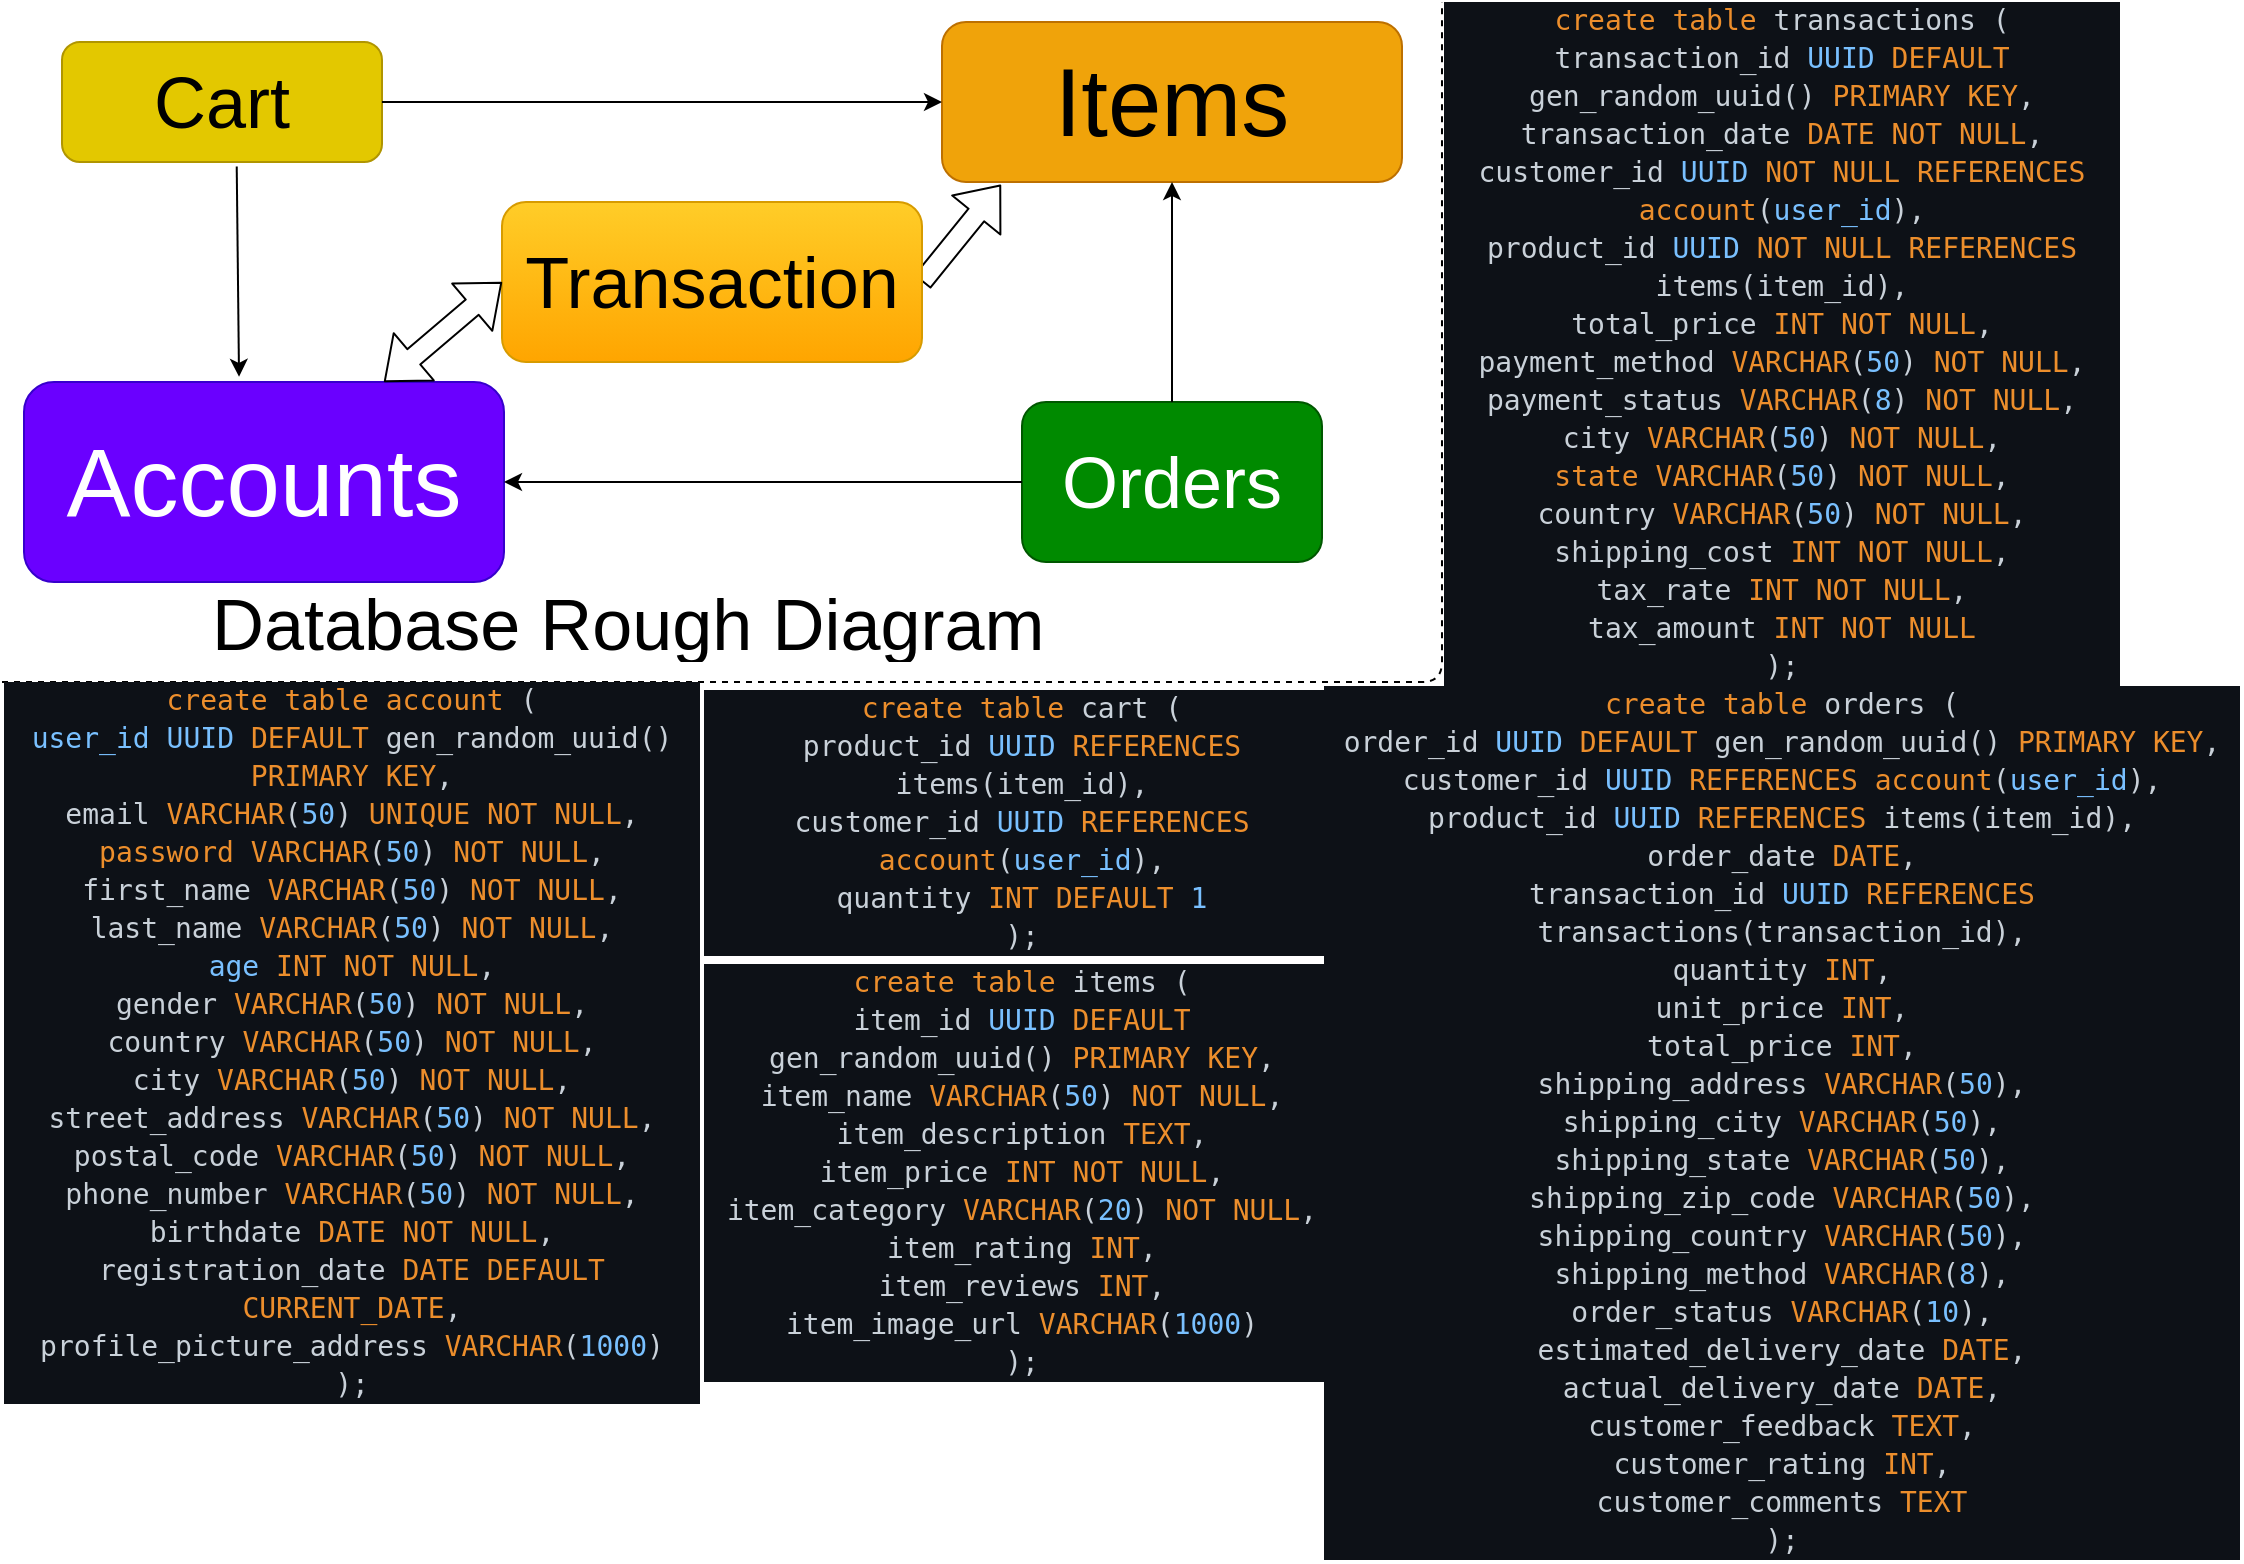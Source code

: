 <mxfile>
    <diagram id="UKlGF6lhkl7mg2qdfQSS" name="Page-1">
        <mxGraphModel dx="819" dy="1604" grid="1" gridSize="10" guides="1" tooltips="1" connect="1" arrows="1" fold="1" page="1" pageScale="1" pageWidth="827" pageHeight="1169" math="0" shadow="0">
            <root>
                <mxCell id="0"/>
                <mxCell id="1" parent="0"/>
                <mxCell id="2" value="&lt;font style=&quot;font-size: 48px;&quot;&gt;Items&lt;/font&gt;" style="rounded=1;whiteSpace=wrap;html=1;fillColor=#f0a30a;fontColor=#000000;strokeColor=#BD7000;" parent="1" vertex="1">
                    <mxGeometry x="470" y="10" width="230" height="80" as="geometry"/>
                </mxCell>
                <mxCell id="4" value="&lt;font style=&quot;font-size: 48px;&quot;&gt;Accounts&lt;/font&gt;" style="rounded=1;whiteSpace=wrap;html=1;fontSize=36;fillColor=#6a00ff;fontColor=#ffffff;strokeColor=#3700CC;" parent="1" vertex="1">
                    <mxGeometry x="11" y="190" width="240" height="100" as="geometry"/>
                </mxCell>
                <mxCell id="5" value="Orders" style="rounded=1;whiteSpace=wrap;html=1;fontSize=36;fillColor=#008a00;strokeColor=#005700;fontColor=#ffffff;" parent="1" vertex="1">
                    <mxGeometry x="510" y="200" width="150" height="80" as="geometry"/>
                </mxCell>
                <mxCell id="6" value="Cart" style="rounded=1;whiteSpace=wrap;html=1;fontSize=36;fillColor=#e3c800;fontColor=#000000;strokeColor=#B09500;" parent="1" vertex="1">
                    <mxGeometry x="30" y="20" width="160" height="60" as="geometry"/>
                </mxCell>
                <mxCell id="16" value="" style="endArrow=classic;html=1;fontSize=36;exitX=0.5;exitY=0;exitDx=0;exitDy=0;entryX=0.5;entryY=1;entryDx=0;entryDy=0;" parent="1" source="5" target="2" edge="1">
                    <mxGeometry width="50" height="50" relative="1" as="geometry">
                        <mxPoint x="310" y="280" as="sourcePoint"/>
                        <mxPoint x="120" y="120" as="targetPoint"/>
                        <Array as="points"/>
                    </mxGeometry>
                </mxCell>
                <mxCell id="17" value="" style="endArrow=classic;html=1;fontSize=36;exitX=1;exitY=0.5;exitDx=0;exitDy=0;entryX=0;entryY=0.5;entryDx=0;entryDy=0;" parent="1" source="6" target="2" edge="1">
                    <mxGeometry width="50" height="50" relative="1" as="geometry">
                        <mxPoint x="310" y="280" as="sourcePoint"/>
                        <mxPoint x="510" y="70" as="targetPoint"/>
                        <Array as="points"/>
                    </mxGeometry>
                </mxCell>
                <mxCell id="22" value="" style="endArrow=classic;html=1;fontSize=36;exitX=0.546;exitY=1.038;exitDx=0;exitDy=0;exitPerimeter=0;entryX=0.448;entryY=-0.026;entryDx=0;entryDy=0;entryPerimeter=0;" parent="1" source="6" target="4" edge="1">
                    <mxGeometry width="50" height="50" relative="1" as="geometry">
                        <mxPoint x="330" y="280" as="sourcePoint"/>
                        <mxPoint x="120" y="180" as="targetPoint"/>
                    </mxGeometry>
                </mxCell>
                <mxCell id="23" value="" style="endArrow=classic;html=1;fontSize=36;exitX=0;exitY=0.5;exitDx=0;exitDy=0;entryX=1;entryY=0.5;entryDx=0;entryDy=0;" parent="1" source="5" target="4" edge="1">
                    <mxGeometry width="50" height="50" relative="1" as="geometry">
                        <mxPoint x="330" y="280" as="sourcePoint"/>
                        <mxPoint x="380" y="230" as="targetPoint"/>
                    </mxGeometry>
                </mxCell>
                <mxCell id="24" value="" style="endArrow=none;dashed=1;html=1;" parent="1" edge="1">
                    <mxGeometry width="50" height="50" relative="1" as="geometry">
                        <mxPoint y="340" as="sourcePoint"/>
                        <mxPoint x="720" as="targetPoint"/>
                        <Array as="points">
                            <mxPoint x="720" y="340"/>
                        </Array>
                    </mxGeometry>
                </mxCell>
                <mxCell id="26" value="&lt;font style=&quot;font-size: 36px;&quot;&gt;Database Rough Diagram&lt;/font&gt;" style="text;html=1;strokeColor=none;fillColor=none;spacing=5;spacingTop=-20;whiteSpace=wrap;overflow=hidden;rounded=0;" parent="1" vertex="1">
                    <mxGeometry x="100" y="300" width="440" height="30" as="geometry"/>
                </mxCell>
                <mxCell id="27" value="&lt;div style=&quot;color: rgb(230, 237, 243); background-color: rgb(13, 17, 23); font-family: &amp;quot;Fira Code&amp;quot;, &amp;quot;Droid Sans Mono&amp;quot;, &amp;quot;monospace&amp;quot;, monospace, &amp;quot;Droid Sans Mono&amp;quot;, &amp;quot;monospace&amp;quot;, monospace; font-weight: normal; font-size: 14px; line-height: 19px;&quot;&gt;&lt;div style=&quot;color: rgb(201, 209, 217); line-height: 19px;&quot;&gt;&lt;div&gt;&lt;span style=&quot;color: #ec8e2c;&quot;&gt;create&lt;/span&gt; &lt;span style=&quot;color: #ec8e2c;&quot;&gt;table&lt;/span&gt; items (&lt;/div&gt;&lt;div&gt;  item_id &lt;span style=&quot;color: #79c0ff;&quot;&gt;UUID&lt;/span&gt; &lt;span style=&quot;color: #ec8e2c;&quot;&gt;DEFAULT&lt;/span&gt; gen_random_uuid() &lt;span style=&quot;color: #ec8e2c;&quot;&gt;PRIMARY&lt;/span&gt; &lt;span style=&quot;color: #ec8e2c;&quot;&gt;KEY&lt;/span&gt;,&lt;/div&gt;&lt;div&gt;  item_name &lt;span style=&quot;color: #ec8e2c;&quot;&gt;VARCHAR&lt;/span&gt;(&lt;span style=&quot;color: #79c0ff;&quot;&gt;50&lt;/span&gt;) &lt;span style=&quot;color: #ec8e2c;&quot;&gt;NOT&lt;/span&gt; &lt;span style=&quot;color: #ec8e2c;&quot;&gt;NULL&lt;/span&gt;,&lt;/div&gt;&lt;div&gt;  item_description &lt;span style=&quot;color: #ec8e2c;&quot;&gt;TEXT&lt;/span&gt;,&lt;/div&gt;&lt;div&gt;  item_price &lt;span style=&quot;color: #ec8e2c;&quot;&gt;INT&lt;/span&gt; &lt;span style=&quot;color: #ec8e2c;&quot;&gt;NOT&lt;/span&gt; &lt;span style=&quot;color: #ec8e2c;&quot;&gt;NULL&lt;/span&gt;,&lt;/div&gt;&lt;div&gt;  item_category &lt;span style=&quot;color: #ec8e2c;&quot;&gt;VARCHAR&lt;/span&gt;(&lt;span style=&quot;color: #79c0ff;&quot;&gt;20&lt;/span&gt;) &lt;span style=&quot;color: #ec8e2c;&quot;&gt;NOT&lt;/span&gt; &lt;span style=&quot;color: #ec8e2c;&quot;&gt;NULL&lt;/span&gt;,&lt;/div&gt;&lt;div&gt;  item_rating &lt;span style=&quot;color: #ec8e2c;&quot;&gt;INT&lt;/span&gt;,&lt;/div&gt;&lt;div&gt;  item_reviews &lt;span style=&quot;color: #ec8e2c;&quot;&gt;INT&lt;/span&gt;,&lt;/div&gt;&lt;div&gt;  item_image_url &lt;span style=&quot;color: #ec8e2c;&quot;&gt;VARCHAR&lt;/span&gt;(&lt;span style=&quot;color: #79c0ff;&quot;&gt;1000&lt;/span&gt;)&lt;/div&gt;&lt;div&gt;);&lt;/div&gt;&lt;/div&gt;&lt;/div&gt;" style="text;html=1;strokeColor=none;fillColor=none;align=center;verticalAlign=middle;whiteSpace=wrap;rounded=0;" parent="1" vertex="1">
                    <mxGeometry x="350" y="480" width="320" height="210" as="geometry"/>
                </mxCell>
                <mxCell id="28" value="&lt;div style=&quot;background-color: rgb(13, 17, 23); font-family: &amp;quot;Fira Code&amp;quot;, &amp;quot;Droid Sans Mono&amp;quot;, &amp;quot;monospace&amp;quot;, monospace, &amp;quot;Droid Sans Mono&amp;quot;, &amp;quot;monospace&amp;quot;, monospace; font-weight: normal; font-size: 14px; line-height: 19px; color: rgb(230, 237, 243);&quot;&gt;&lt;div style=&quot;color: rgb(201, 209, 217); line-height: 19px;&quot;&gt;&lt;div style=&quot;line-height: 19px;&quot;&gt;&lt;div&gt;&lt;span style=&quot;color: #ec8e2c;&quot;&gt;create&lt;/span&gt; &lt;span style=&quot;color: #ec8e2c;&quot;&gt;table&lt;/span&gt; &lt;span style=&quot;color: #ec8e2c;&quot;&gt;account&lt;/span&gt; (&lt;/div&gt;&lt;div&gt;    &lt;span style=&quot;color: #79c0ff;&quot;&gt;user_id&lt;/span&gt; &lt;span style=&quot;color: #79c0ff;&quot;&gt;UUID&lt;/span&gt; &lt;span style=&quot;color: #ec8e2c;&quot;&gt;DEFAULT&lt;/span&gt; gen_random_uuid() &lt;span style=&quot;color: #ec8e2c;&quot;&gt;PRIMARY&lt;/span&gt; &lt;span style=&quot;color: #ec8e2c;&quot;&gt;KEY&lt;/span&gt;,&lt;/div&gt;&lt;div&gt;    email &lt;span style=&quot;color: #ec8e2c;&quot;&gt;VARCHAR&lt;/span&gt;(&lt;span style=&quot;color: #79c0ff;&quot;&gt;50&lt;/span&gt;) &lt;span style=&quot;color: #ec8e2c;&quot;&gt;UNIQUE&lt;/span&gt; &lt;span style=&quot;color: #ec8e2c;&quot;&gt;NOT&lt;/span&gt; &lt;span style=&quot;color: #ec8e2c;&quot;&gt;NULL&lt;/span&gt;,&lt;/div&gt;&lt;div&gt;    &lt;span style=&quot;color: #ec8e2c;&quot;&gt;password&lt;/span&gt; &lt;span style=&quot;color: #ec8e2c;&quot;&gt;VARCHAR&lt;/span&gt;(&lt;span style=&quot;color: #79c0ff;&quot;&gt;50&lt;/span&gt;) &lt;span style=&quot;color: #ec8e2c;&quot;&gt;NOT&lt;/span&gt; &lt;span style=&quot;color: #ec8e2c;&quot;&gt;NULL&lt;/span&gt;,&lt;/div&gt;&lt;div&gt;    first_name &lt;span style=&quot;color: #ec8e2c;&quot;&gt;VARCHAR&lt;/span&gt;(&lt;span style=&quot;color: #79c0ff;&quot;&gt;50&lt;/span&gt;) &lt;span style=&quot;color: #ec8e2c;&quot;&gt;NOT&lt;/span&gt; &lt;span style=&quot;color: #ec8e2c;&quot;&gt;NULL&lt;/span&gt;,&lt;/div&gt;&lt;div&gt;    last_name &lt;span style=&quot;color: #ec8e2c;&quot;&gt;VARCHAR&lt;/span&gt;(&lt;span style=&quot;color: #79c0ff;&quot;&gt;50&lt;/span&gt;) &lt;span style=&quot;color: #ec8e2c;&quot;&gt;NOT&lt;/span&gt; &lt;span style=&quot;color: #ec8e2c;&quot;&gt;NULL&lt;/span&gt;,&lt;/div&gt;&lt;div&gt;    &lt;span style=&quot;color: #79c0ff;&quot;&gt;age&lt;/span&gt; &lt;span style=&quot;color: #ec8e2c;&quot;&gt;INT&lt;/span&gt; &lt;span style=&quot;color: #ec8e2c;&quot;&gt;NOT&lt;/span&gt; &lt;span style=&quot;color: #ec8e2c;&quot;&gt;NULL&lt;/span&gt;,&lt;/div&gt;&lt;div&gt;    gender &lt;span style=&quot;color: #ec8e2c;&quot;&gt;VARCHAR&lt;/span&gt;(&lt;span style=&quot;color: #79c0ff;&quot;&gt;50&lt;/span&gt;) &lt;span style=&quot;color: #ec8e2c;&quot;&gt;NOT&lt;/span&gt; &lt;span style=&quot;color: #ec8e2c;&quot;&gt;NULL&lt;/span&gt;,&lt;/div&gt;&lt;div&gt;    country &lt;span style=&quot;color: #ec8e2c;&quot;&gt;VARCHAR&lt;/span&gt;(&lt;span style=&quot;color: #79c0ff;&quot;&gt;50&lt;/span&gt;) &lt;span style=&quot;color: #ec8e2c;&quot;&gt;NOT&lt;/span&gt; &lt;span style=&quot;color: #ec8e2c;&quot;&gt;NULL&lt;/span&gt;,&lt;/div&gt;&lt;div&gt;    city &lt;span style=&quot;color: #ec8e2c;&quot;&gt;VARCHAR&lt;/span&gt;(&lt;span style=&quot;color: #79c0ff;&quot;&gt;50&lt;/span&gt;) &lt;span style=&quot;color: #ec8e2c;&quot;&gt;NOT&lt;/span&gt; &lt;span style=&quot;color: #ec8e2c;&quot;&gt;NULL&lt;/span&gt;,&lt;/div&gt;&lt;div&gt;    street_address &lt;span style=&quot;color: #ec8e2c;&quot;&gt;VARCHAR&lt;/span&gt;(&lt;span style=&quot;color: #79c0ff;&quot;&gt;50&lt;/span&gt;) &lt;span style=&quot;color: #ec8e2c;&quot;&gt;NOT&lt;/span&gt; &lt;span style=&quot;color: #ec8e2c;&quot;&gt;NULL&lt;/span&gt;,&lt;/div&gt;&lt;div&gt;    postal_code &lt;span style=&quot;color: #ec8e2c;&quot;&gt;VARCHAR&lt;/span&gt;(&lt;span style=&quot;color: #79c0ff;&quot;&gt;50&lt;/span&gt;) &lt;span style=&quot;color: #ec8e2c;&quot;&gt;NOT&lt;/span&gt; &lt;span style=&quot;color: #ec8e2c;&quot;&gt;NULL&lt;/span&gt;,&lt;/div&gt;&lt;div&gt;    phone_number &lt;span style=&quot;color: #ec8e2c;&quot;&gt;VARCHAR&lt;/span&gt;(&lt;span style=&quot;color: #79c0ff;&quot;&gt;50&lt;/span&gt;) &lt;span style=&quot;color: #ec8e2c;&quot;&gt;NOT&lt;/span&gt; &lt;span style=&quot;color: #ec8e2c;&quot;&gt;NULL&lt;/span&gt;,&lt;/div&gt;&lt;div&gt;    birthdate &lt;span style=&quot;color: #ec8e2c;&quot;&gt;DATE&lt;/span&gt; &lt;span style=&quot;color: #ec8e2c;&quot;&gt;NOT&lt;/span&gt; &lt;span style=&quot;color: #ec8e2c;&quot;&gt;NULL&lt;/span&gt;,&lt;/div&gt;&lt;div&gt;    registration_date &lt;span style=&quot;color: #ec8e2c;&quot;&gt;DATE&lt;/span&gt; &lt;span style=&quot;color: #ec8e2c;&quot;&gt;DEFAULT&lt;/span&gt; &lt;span style=&quot;color: #ec8e2c;&quot;&gt;CURRENT_DATE&lt;/span&gt;,&lt;/div&gt;&lt;div&gt;    profile_picture_address &lt;span style=&quot;color: #ec8e2c;&quot;&gt;VARCHAR&lt;/span&gt;(&lt;span style=&quot;color: #79c0ff;&quot;&gt;1000&lt;/span&gt;)&lt;/div&gt;&lt;div&gt;);&lt;/div&gt;&lt;/div&gt;&lt;/div&gt;&lt;/div&gt;" style="text;html=1;strokeColor=none;fillColor=none;align=center;verticalAlign=middle;whiteSpace=wrap;rounded=0;" parent="1" vertex="1">
                    <mxGeometry y="340" width="350" height="360" as="geometry"/>
                </mxCell>
                <mxCell id="29" value="&lt;div style=&quot;color: rgb(230, 237, 243); background-color: rgb(13, 17, 23); font-family: &amp;quot;Fira Code&amp;quot;, &amp;quot;Droid Sans Mono&amp;quot;, &amp;quot;monospace&amp;quot;, monospace, &amp;quot;Droid Sans Mono&amp;quot;, &amp;quot;monospace&amp;quot;, monospace; font-weight: normal; font-size: 14px; line-height: 19px;&quot;&gt;&lt;div style=&quot;color: rgb(201, 209, 217); line-height: 19px;&quot;&gt;&lt;div&gt;&lt;span style=&quot;color: #ec8e2c;&quot;&gt;create&lt;/span&gt; &lt;span style=&quot;color: #ec8e2c;&quot;&gt;table&lt;/span&gt; transactions (&lt;/div&gt;&lt;div&gt;transaction_id &lt;span style=&quot;color: #79c0ff;&quot;&gt;UUID&lt;/span&gt; &lt;span style=&quot;color: #ec8e2c;&quot;&gt;DEFAULT&lt;/span&gt; gen_random_uuid() &lt;span style=&quot;color: #ec8e2c;&quot;&gt;PRIMARY&lt;/span&gt; &lt;span style=&quot;color: #ec8e2c;&quot;&gt;KEY&lt;/span&gt;,&lt;/div&gt;&lt;div&gt;transaction_date &lt;span style=&quot;color: #ec8e2c;&quot;&gt;DATE&lt;/span&gt; &lt;span style=&quot;color: #ec8e2c;&quot;&gt;NOT&lt;/span&gt; &lt;span style=&quot;color: #ec8e2c;&quot;&gt;NULL&lt;/span&gt;,&lt;/div&gt;&lt;div&gt;customer_id &lt;span style=&quot;color: #79c0ff;&quot;&gt;UUID&lt;/span&gt; &lt;span style=&quot;color: #ec8e2c;&quot;&gt;NOT&lt;/span&gt; &lt;span style=&quot;color: #ec8e2c;&quot;&gt;NULL&lt;/span&gt; &lt;span style=&quot;color: #ec8e2c;&quot;&gt;REFERENCES&lt;/span&gt; &lt;span style=&quot;color: #ec8e2c;&quot;&gt;account&lt;/span&gt;(&lt;span style=&quot;color: #79c0ff;&quot;&gt;user_id&lt;/span&gt;),&lt;/div&gt;&lt;div&gt;product_id &lt;span style=&quot;color: #79c0ff;&quot;&gt;UUID&lt;/span&gt; &lt;span style=&quot;color: #ec8e2c;&quot;&gt;NOT&lt;/span&gt; &lt;span style=&quot;color: #ec8e2c;&quot;&gt;NULL&lt;/span&gt; &lt;span style=&quot;color: #ec8e2c;&quot;&gt;REFERENCES&lt;/span&gt; items(item_id),&lt;/div&gt;&lt;div&gt;total_price &lt;span style=&quot;color: #ec8e2c;&quot;&gt;INT&lt;/span&gt; &lt;span style=&quot;color: #ec8e2c;&quot;&gt;NOT&lt;/span&gt; &lt;span style=&quot;color: #ec8e2c;&quot;&gt;NULL&lt;/span&gt;,&lt;/div&gt;&lt;div&gt;payment_method &lt;span style=&quot;color: #ec8e2c;&quot;&gt;VARCHAR&lt;/span&gt;(&lt;span style=&quot;color: #79c0ff;&quot;&gt;50&lt;/span&gt;) &lt;span style=&quot;color: #ec8e2c;&quot;&gt;NOT&lt;/span&gt; &lt;span style=&quot;color: #ec8e2c;&quot;&gt;NULL&lt;/span&gt;,&lt;/div&gt;&lt;div&gt;payment_status &lt;span style=&quot;color: #ec8e2c;&quot;&gt;VARCHAR&lt;/span&gt;(&lt;span style=&quot;color: #79c0ff;&quot;&gt;8&lt;/span&gt;) &lt;span style=&quot;color: #ec8e2c;&quot;&gt;NOT&lt;/span&gt; &lt;span style=&quot;color: #ec8e2c;&quot;&gt;NULL&lt;/span&gt;,&lt;/div&gt;&lt;div&gt;city &lt;span style=&quot;color: #ec8e2c;&quot;&gt;VARCHAR&lt;/span&gt;(&lt;span style=&quot;color: #79c0ff;&quot;&gt;50&lt;/span&gt;) &lt;span style=&quot;color: #ec8e2c;&quot;&gt;NOT&lt;/span&gt; &lt;span style=&quot;color: #ec8e2c;&quot;&gt;NULL&lt;/span&gt;,&lt;/div&gt;&lt;div&gt;&lt;span style=&quot;color: #ec8e2c;&quot;&gt;state&lt;/span&gt; &lt;span style=&quot;color: #ec8e2c;&quot;&gt;VARCHAR&lt;/span&gt;(&lt;span style=&quot;color: #79c0ff;&quot;&gt;50&lt;/span&gt;) &lt;span style=&quot;color: #ec8e2c;&quot;&gt;NOT&lt;/span&gt; &lt;span style=&quot;color: #ec8e2c;&quot;&gt;NULL&lt;/span&gt;,&lt;/div&gt;&lt;div&gt;country &lt;span style=&quot;color: #ec8e2c;&quot;&gt;VARCHAR&lt;/span&gt;(&lt;span style=&quot;color: #79c0ff;&quot;&gt;50&lt;/span&gt;) &lt;span style=&quot;color: #ec8e2c;&quot;&gt;NOT&lt;/span&gt; &lt;span style=&quot;color: #ec8e2c;&quot;&gt;NULL&lt;/span&gt;,&lt;/div&gt;&lt;div&gt;shipping_cost &lt;span style=&quot;color: #ec8e2c;&quot;&gt;INT&lt;/span&gt; &lt;span style=&quot;color: #ec8e2c;&quot;&gt;NOT&lt;/span&gt; &lt;span style=&quot;color: #ec8e2c;&quot;&gt;NULL&lt;/span&gt;,&lt;/div&gt;&lt;div&gt;tax_rate &lt;span style=&quot;color: #ec8e2c;&quot;&gt;INT&lt;/span&gt; &lt;span style=&quot;color: #ec8e2c;&quot;&gt;NOT&lt;/span&gt; &lt;span style=&quot;color: #ec8e2c;&quot;&gt;NULL&lt;/span&gt;,&lt;/div&gt;&lt;div&gt;tax_amount &lt;span style=&quot;color: #ec8e2c;&quot;&gt;INT&lt;/span&gt; &lt;span style=&quot;color: #ec8e2c;&quot;&gt;NOT&lt;/span&gt; &lt;span style=&quot;color: #ec8e2c;&quot;&gt;NULL&lt;/span&gt;&lt;/div&gt;&lt;div&gt;);&lt;/div&gt;&lt;/div&gt;&lt;/div&gt;" style="text;html=1;strokeColor=none;fillColor=none;align=center;verticalAlign=middle;whiteSpace=wrap;rounded=0;" parent="1" vertex="1">
                    <mxGeometry x="720" width="340" height="340" as="geometry"/>
                </mxCell>
                <mxCell id="32" value="" style="shape=flexArrow;endArrow=classic;html=1;fontSize=24;exitX=1;exitY=0.5;exitDx=0;exitDy=0;entryX=0.128;entryY=1.017;entryDx=0;entryDy=0;entryPerimeter=0;" parent="1" source="33" target="2" edge="1">
                    <mxGeometry width="50" height="50" relative="1" as="geometry">
                        <mxPoint x="390" y="210" as="sourcePoint"/>
                        <mxPoint x="440" y="160" as="targetPoint"/>
                    </mxGeometry>
                </mxCell>
                <mxCell id="33" value="&lt;font style=&quot;font-size: 36px;&quot;&gt;Transaction&lt;/font&gt;" style="rounded=1;whiteSpace=wrap;html=1;fontSize=24;fillColor=#ffcd28;gradientColor=#ffa500;strokeColor=#d79b00;" parent="1" vertex="1">
                    <mxGeometry x="250" y="100" width="210" height="80" as="geometry"/>
                </mxCell>
                <mxCell id="34" value="" style="shape=flexArrow;endArrow=classic;startArrow=classic;html=1;fontSize=24;exitX=0.75;exitY=0;exitDx=0;exitDy=0;entryX=0;entryY=0.5;entryDx=0;entryDy=0;" parent="1" source="4" target="33" edge="1">
                    <mxGeometry width="100" height="100" relative="1" as="geometry">
                        <mxPoint x="370" y="240" as="sourcePoint"/>
                        <mxPoint x="470" y="140" as="targetPoint"/>
                    </mxGeometry>
                </mxCell>
                <mxCell id="35" value="&lt;div style=&quot;background-color: rgb(13, 17, 23); font-family: &amp;quot;Fira Code&amp;quot;, &amp;quot;Droid Sans Mono&amp;quot;, &amp;quot;monospace&amp;quot;, monospace, &amp;quot;Droid Sans Mono&amp;quot;, &amp;quot;monospace&amp;quot;, monospace; font-weight: normal; font-size: 14px; line-height: 19px;&quot;&gt;&lt;div style=&quot;color: rgb(201, 209, 217);&quot;&gt;&lt;div style=&quot;line-height: 19px;&quot;&gt;&lt;div&gt;&lt;span style=&quot;color: #ec8e2c;&quot;&gt;create&lt;/span&gt; &lt;span style=&quot;color: #ec8e2c;&quot;&gt;table&lt;/span&gt; orders (&lt;/div&gt;&lt;div&gt;order_id &lt;span style=&quot;color: #79c0ff;&quot;&gt;UUID&lt;/span&gt; &lt;span style=&quot;color: #ec8e2c;&quot;&gt;DEFAULT&lt;/span&gt; gen_random_uuid() &lt;span style=&quot;color: #ec8e2c;&quot;&gt;PRIMARY&lt;/span&gt; &lt;span style=&quot;color: #ec8e2c;&quot;&gt;KEY&lt;/span&gt;,&lt;/div&gt;&lt;div&gt;customer_id &lt;span style=&quot;color: #79c0ff;&quot;&gt;UUID&lt;/span&gt; &lt;span style=&quot;color: #ec8e2c;&quot;&gt;REFERENCES&lt;/span&gt; &lt;span style=&quot;color: #ec8e2c;&quot;&gt;account&lt;/span&gt;(&lt;span style=&quot;color: #79c0ff;&quot;&gt;user_id&lt;/span&gt;),&lt;/div&gt;&lt;div&gt;product_id &lt;span style=&quot;color: #79c0ff;&quot;&gt;UUID&lt;/span&gt; &lt;span style=&quot;color: #ec8e2c;&quot;&gt;REFERENCES&lt;/span&gt; items(item_id),&lt;/div&gt;&lt;div&gt;order_date &lt;span style=&quot;color: #ec8e2c;&quot;&gt;DATE&lt;/span&gt;,&lt;/div&gt;&lt;div&gt;transaction_id &lt;span style=&quot;color: #79c0ff;&quot;&gt;UUID&lt;/span&gt; &lt;span style=&quot;color: #ec8e2c;&quot;&gt;REFERENCES&lt;/span&gt; transactions(transaction_id),&lt;/div&gt;&lt;div&gt;quantity &lt;span style=&quot;color: #ec8e2c;&quot;&gt;INT&lt;/span&gt;,&lt;/div&gt;&lt;div&gt;unit_price &lt;span style=&quot;color: #ec8e2c;&quot;&gt;INT&lt;/span&gt;,&lt;/div&gt;&lt;div&gt;total_price &lt;span style=&quot;color: #ec8e2c;&quot;&gt;INT&lt;/span&gt;,&lt;/div&gt;&lt;div&gt;shipping_address &lt;span style=&quot;color: #ec8e2c;&quot;&gt;VARCHAR&lt;/span&gt;(&lt;span style=&quot;color: #79c0ff;&quot;&gt;50&lt;/span&gt;),&lt;/div&gt;&lt;div&gt;shipping_city &lt;span style=&quot;color: #ec8e2c;&quot;&gt;VARCHAR&lt;/span&gt;(&lt;span style=&quot;color: #79c0ff;&quot;&gt;50&lt;/span&gt;),&lt;/div&gt;&lt;div&gt;shipping_state &lt;span style=&quot;color: #ec8e2c;&quot;&gt;VARCHAR&lt;/span&gt;(&lt;span style=&quot;color: #79c0ff;&quot;&gt;50&lt;/span&gt;),&lt;/div&gt;&lt;div&gt;shipping_zip_code &lt;span style=&quot;color: #ec8e2c;&quot;&gt;VARCHAR&lt;/span&gt;(&lt;span style=&quot;color: #79c0ff;&quot;&gt;50&lt;/span&gt;),&lt;/div&gt;&lt;div&gt;shipping_country &lt;span style=&quot;color: #ec8e2c;&quot;&gt;VARCHAR&lt;/span&gt;(&lt;span style=&quot;color: #79c0ff;&quot;&gt;50&lt;/span&gt;),&lt;/div&gt;&lt;div&gt;shipping_method &lt;span style=&quot;color: #ec8e2c;&quot;&gt;VARCHAR&lt;/span&gt;(&lt;span style=&quot;color: #79c0ff;&quot;&gt;8&lt;/span&gt;),&lt;/div&gt;&lt;div&gt;order_status &lt;span style=&quot;color: #ec8e2c;&quot;&gt;VARCHAR&lt;/span&gt;(&lt;span style=&quot;color: #79c0ff;&quot;&gt;10&lt;/span&gt;),&lt;/div&gt;&lt;div&gt;estimated_delivery_date &lt;span style=&quot;color: #ec8e2c;&quot;&gt;DATE&lt;/span&gt;,&lt;/div&gt;&lt;div&gt;actual_delivery_date &lt;span style=&quot;color: #ec8e2c;&quot;&gt;DATE&lt;/span&gt;,&lt;/div&gt;&lt;div&gt;customer_feedback &lt;span style=&quot;color: #ec8e2c;&quot;&gt;TEXT&lt;/span&gt;,&lt;/div&gt;&lt;div&gt;customer_rating &lt;span style=&quot;color: #ec8e2c;&quot;&gt;INT&lt;/span&gt;,&lt;/div&gt;&lt;div&gt;customer_comments &lt;span style=&quot;color: #ec8e2c;&quot;&gt;TEXT&lt;/span&gt;&lt;/div&gt;&lt;div&gt;);&lt;/div&gt;&lt;/div&gt;&lt;/div&gt;&lt;/div&gt;" style="text;html=1;strokeColor=none;fillColor=none;align=center;verticalAlign=middle;whiteSpace=wrap;rounded=0;" parent="1" vertex="1">
                    <mxGeometry x="660" y="340" width="460" height="440" as="geometry"/>
                </mxCell>
                <mxCell id="36" value="&lt;div style=&quot;background-color: rgb(13, 17, 23); font-family: &amp;quot;Fira Code&amp;quot;, &amp;quot;Droid Sans Mono&amp;quot;, &amp;quot;monospace&amp;quot;, monospace, &amp;quot;Droid Sans Mono&amp;quot;, &amp;quot;monospace&amp;quot;, monospace; font-weight: normal; font-size: 14px; line-height: 19px;&quot;&gt;&lt;div style=&quot;color: rgb(201, 209, 217); line-height: 19px;&quot;&gt;&lt;div&gt;&lt;span style=&quot;color: #ec8e2c;&quot;&gt;create&lt;/span&gt; &lt;span style=&quot;color: #ec8e2c;&quot;&gt;table&lt;/span&gt; cart (&lt;/div&gt;&lt;div&gt;product_id &lt;span style=&quot;color: #79c0ff;&quot;&gt;UUID&lt;/span&gt; &lt;span style=&quot;color: #ec8e2c;&quot;&gt;REFERENCES&lt;/span&gt; items(item_id),&lt;/div&gt;&lt;div&gt;customer_id &lt;span style=&quot;color: #79c0ff;&quot;&gt;UUID&lt;/span&gt; &lt;span style=&quot;color: #ec8e2c;&quot;&gt;REFERENCES&lt;/span&gt; &lt;span style=&quot;color: #ec8e2c;&quot;&gt;account&lt;/span&gt;(&lt;span style=&quot;color: #79c0ff;&quot;&gt;user_id&lt;/span&gt;),&lt;/div&gt;&lt;div&gt;quantity &lt;span style=&quot;color: #ec8e2c;&quot;&gt;INT&lt;/span&gt; &lt;span style=&quot;color: #ec8e2c;&quot;&gt;DEFAULT&lt;/span&gt; &lt;span style=&quot;color: #79c0ff;&quot;&gt;1&lt;/span&gt;&lt;/div&gt;&lt;div&gt;);&lt;/div&gt;&lt;/div&gt;&lt;/div&gt;" style="text;html=1;strokeColor=none;fillColor=none;align=center;verticalAlign=middle;whiteSpace=wrap;rounded=0;" parent="1" vertex="1">
                    <mxGeometry x="350" y="340" width="320" height="140" as="geometry"/>
                </mxCell>
            </root>
        </mxGraphModel>
    </diagram>
</mxfile>